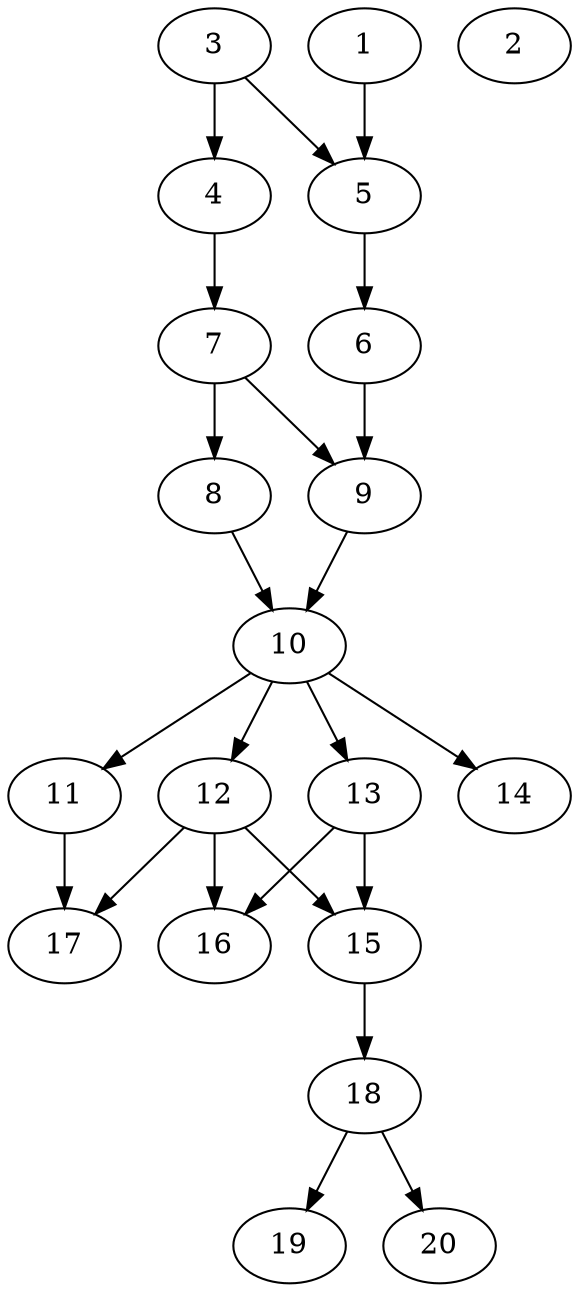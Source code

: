 // DAG automatically generated by daggen at Sat Jul 27 15:36:23 2019
// ./daggen --dot -n 20 --ccr 0.4 --fat 0.4 --regular 0.5 --density 0.7 --mindata 5242880 --maxdata 52428800 
digraph G {
  1 [size="52308480", alpha="0.10", expect_size="20923392"] 
  1 -> 5 [size ="20923392"]
  2 [size="43089920", alpha="0.03", expect_size="17235968"] 
  3 [size="42583040", alpha="0.08", expect_size="17033216"] 
  3 -> 4 [size ="17033216"]
  3 -> 5 [size ="17033216"]
  4 [size="52311040", alpha="0.19", expect_size="20924416"] 
  4 -> 7 [size ="20924416"]
  5 [size="83770880", alpha="0.17", expect_size="33508352"] 
  5 -> 6 [size ="33508352"]
  6 [size="111639040", alpha="0.05", expect_size="44655616"] 
  6 -> 9 [size ="44655616"]
  7 [size="35545600", alpha="0.05", expect_size="14218240"] 
  7 -> 8 [size ="14218240"]
  7 -> 9 [size ="14218240"]
  8 [size="33858560", alpha="0.15", expect_size="13543424"] 
  8 -> 10 [size ="13543424"]
  9 [size="66670080", alpha="0.17", expect_size="26668032"] 
  9 -> 10 [size ="26668032"]
  10 [size="49715200", alpha="0.19", expect_size="19886080"] 
  10 -> 11 [size ="19886080"]
  10 -> 12 [size ="19886080"]
  10 -> 13 [size ="19886080"]
  10 -> 14 [size ="19886080"]
  11 [size="117752320", alpha="0.19", expect_size="47100928"] 
  11 -> 17 [size ="47100928"]
  12 [size="58119680", alpha="0.08", expect_size="23247872"] 
  12 -> 15 [size ="23247872"]
  12 -> 16 [size ="23247872"]
  12 -> 17 [size ="23247872"]
  13 [size="77091840", alpha="0.10", expect_size="30836736"] 
  13 -> 15 [size ="30836736"]
  13 -> 16 [size ="30836736"]
  14 [size="125903360", alpha="0.18", expect_size="50361344"] 
  15 [size="121236480", alpha="0.17", expect_size="48494592"] 
  15 -> 18 [size ="48494592"]
  16 [size="102453760", alpha="0.04", expect_size="40981504"] 
  17 [size="130606080", alpha="0.01", expect_size="52242432"] 
  18 [size="44121600", alpha="0.11", expect_size="17648640"] 
  18 -> 19 [size ="17648640"]
  18 -> 20 [size ="17648640"]
  19 [size="16555520", alpha="0.08", expect_size="6622208"] 
  20 [size="118515200", alpha="0.19", expect_size="47406080"] 
}
